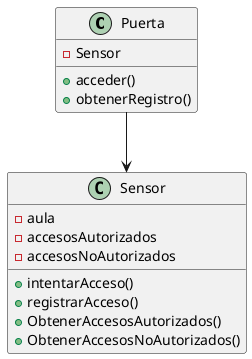 @startuml
class Puerta {
- Sensor
+ acceder()
+ obtenerRegistro()
}
class Sensor {
- aula
- accesosAutorizados
- accesosNoAutorizados
+ intentarAcceso()
+ registrarAcceso()
+ ObtenerAccesosAutorizados()
+ ObtenerAccesosNoAutorizados()
}

Puerta --> Sensor

@enduml
